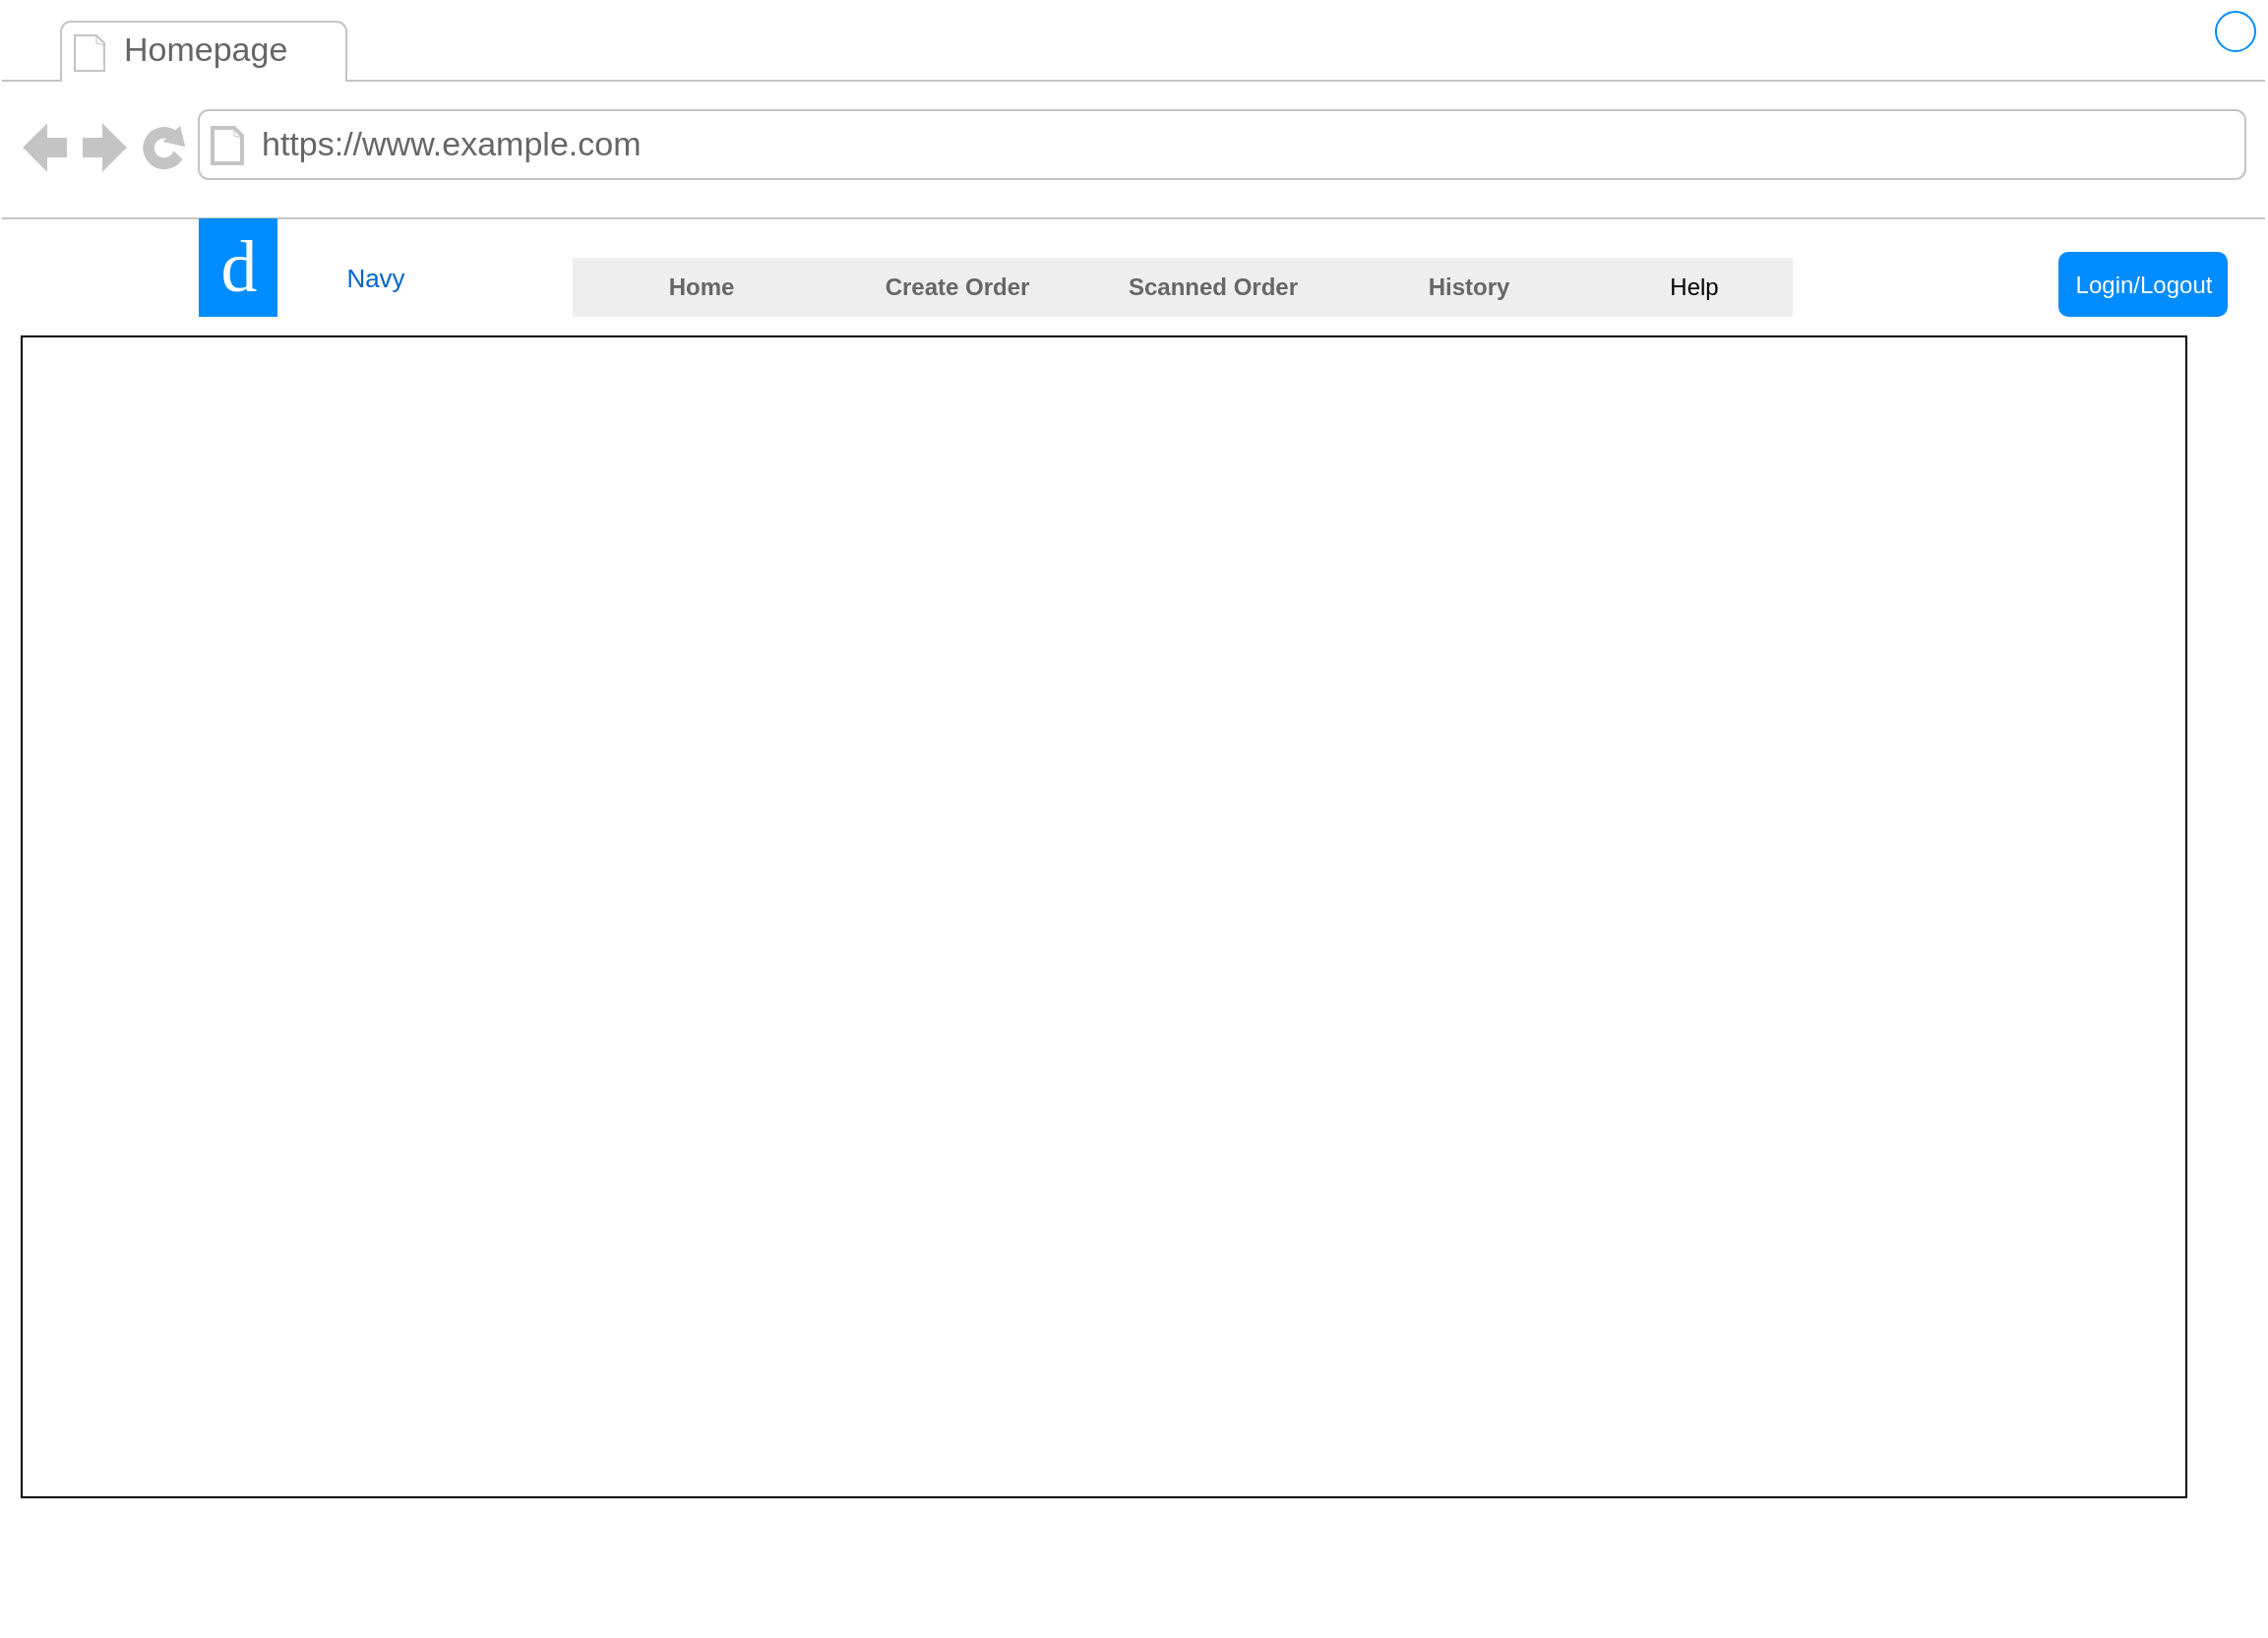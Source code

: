 <mxfile version="14.7.6" type="github" pages="6">
  <diagram id="piDafpqhtRUU5qUU-vj8" name="Homepage">
    <mxGraphModel dx="2066" dy="1154" grid="1" gridSize="10" guides="1" tooltips="1" connect="1" arrows="1" fold="1" page="1" pageScale="1" pageWidth="827" pageHeight="1169" math="0" shadow="0">
      <root>
        <mxCell id="0" />
        <mxCell id="1" parent="0" />
        <mxCell id="8962rQQDY3VNNf6We3Pp-1" value="" style="strokeWidth=1;shadow=0;dashed=0;align=center;html=1;shape=mxgraph.mockup.containers.browserWindow;rSize=0;strokeColor2=#008cff;strokeColor3=#c4c4c4;mainText=,;recursiveResize=0;strokeColor=#FFFFFF;fontColor=#FFFFFF;" parent="1" vertex="1">
          <mxGeometry x="10" y="20" width="1150" height="830" as="geometry" />
        </mxCell>
        <mxCell id="oxoBNMDl2qT9cO-yCX95-5" value="" style="rounded=0;whiteSpace=wrap;html=1;fillColor=none;" vertex="1" parent="8962rQQDY3VNNf6We3Pp-1">
          <mxGeometry x="10" y="170" width="1100" height="590" as="geometry" />
        </mxCell>
        <mxCell id="8962rQQDY3VNNf6We3Pp-2" value="Homepage" style="strokeWidth=1;shadow=0;dashed=0;align=center;html=1;shape=mxgraph.mockup.containers.anchor;fontSize=17;fontColor=#666666;align=left;" parent="8962rQQDY3VNNf6We3Pp-1" vertex="1">
          <mxGeometry x="60" y="12" width="110" height="26" as="geometry" />
        </mxCell>
        <mxCell id="8962rQQDY3VNNf6We3Pp-3" value="https://www.example.com" style="strokeWidth=1;shadow=0;dashed=0;align=center;html=1;shape=mxgraph.mockup.containers.anchor;rSize=0;fontSize=17;fontColor=#666666;align=left;" parent="8962rQQDY3VNNf6We3Pp-1" vertex="1">
          <mxGeometry x="130" y="60" width="250" height="26" as="geometry" />
        </mxCell>
        <mxCell id="8962rQQDY3VNNf6We3Pp-14" value="Login/Logout" style="rounded=1;align=center;strokeColor=none;html=1;fontColor=#ffffff;fontSize=12;fillColor=#008CFF;" parent="8962rQQDY3VNNf6We3Pp-1" vertex="1">
          <mxGeometry x="1045" y="127" width="86" height="33" as="geometry" />
        </mxCell>
        <mxCell id="8962rQQDY3VNNf6We3Pp-16" value="Navy" style="text;html=1;strokeColor=none;fillColor=none;align=center;verticalAlign=middle;whiteSpace=wrap;rounded=0;fontSize=13;fontColor=#0066CC;" parent="8962rQQDY3VNNf6We3Pp-1" vertex="1">
          <mxGeometry x="140" y="130" width="100" height="20" as="geometry" />
        </mxCell>
        <mxCell id="seymav8gBYocV3_De4xC-2" value="d" style="text;html=1;align=center;verticalAlign=middle;resizable=0;points=[];autosize=1;fontSize=37;fontFamily=Tahoma;fillColor=#008CFF;fontColor=#FFFFFF;" parent="8962rQQDY3VNNf6We3Pp-1" vertex="1">
          <mxGeometry x="100" y="110" width="40" height="50" as="geometry" />
        </mxCell>
        <mxCell id="oxoBNMDl2qT9cO-yCX95-4" value="" style="shape=image;html=1;verticalAlign=top;verticalLabelPosition=bottom;labelBackgroundColor=#ffffff;imageAspect=0;aspect=fixed;image=https://cdn1.iconfinder.com/data/icons/ios-11-glyphs/30/qr_code-128.png" vertex="1" parent="8962rQQDY3VNNf6We3Pp-1">
          <mxGeometry x="345" y="220" width="460" height="460" as="geometry" />
        </mxCell>
        <mxCell id="BdVH3W4NMXDDYTGHT0NP-5" value="Help" style="rounded=0;whiteSpace=wrap;html=1;fontColor=#000000;fillColor=#EEEEEE;strokeColor=none;" vertex="1" parent="8962rQQDY3VNNf6We3Pp-1">
          <mxGeometry x="810" y="130" width="100" height="30" as="geometry" />
        </mxCell>
        <mxCell id="NPCmjmJk5aaNpbDx5N5E-20" value="" style="strokeWidth=1;html=1;shadow=0;dashed=0;shape=mxgraph.android.rrect;rSize=0;fillColor=#eeeeee;strokeColor=none;" vertex="1" parent="1">
          <mxGeometry x="300" y="150" width="520" height="30" as="geometry" />
        </mxCell>
        <mxCell id="NPCmjmJk5aaNpbDx5N5E-21" value="Home" style="strokeWidth=1;html=1;shadow=0;dashed=0;shape=mxgraph.android.anchor;fontStyle=1;fontColor=#666666;" vertex="1" parent="NPCmjmJk5aaNpbDx5N5E-20">
          <mxGeometry width="130" height="30" as="geometry" />
        </mxCell>
        <mxCell id="NPCmjmJk5aaNpbDx5N5E-24" value="Scanned Order" style="strokeWidth=1;html=1;shadow=0;dashed=0;shape=mxgraph.android.anchor;fontStyle=1;fontColor=#666666;" vertex="1" parent="NPCmjmJk5aaNpbDx5N5E-20">
          <mxGeometry x="260" width="130" height="30" as="geometry" />
        </mxCell>
        <mxCell id="NPCmjmJk5aaNpbDx5N5E-25" value="History" style="strokeWidth=1;html=1;shadow=0;dashed=0;shape=mxgraph.android.anchor;fontStyle=1;fontColor=#666666;" vertex="1" parent="NPCmjmJk5aaNpbDx5N5E-20">
          <mxGeometry x="390" width="130" height="30" as="geometry" />
        </mxCell>
        <mxCell id="NPCmjmJk5aaNpbDx5N5E-28" value="Create Order" style="strokeWidth=1;html=1;shadow=0;dashed=0;shape=mxgraph.android.anchor;fontStyle=1;fontColor=#666666;" vertex="1" parent="NPCmjmJk5aaNpbDx5N5E-20">
          <mxGeometry x="130" width="130" height="30" as="geometry" />
        </mxCell>
      </root>
    </mxGraphModel>
  </diagram>
  <diagram id="sODP7Z01xXQHnHEM5poL" name="Order Form">
    <mxGraphModel dx="2066" dy="1154" grid="1" gridSize="10" guides="1" tooltips="1" connect="1" arrows="1" fold="1" page="1" pageScale="1" pageWidth="827" pageHeight="1169" math="0" shadow="0">
      <root>
        <mxCell id="1aRGjOs07XrOJyvaGJ07-0" />
        <mxCell id="1aRGjOs07XrOJyvaGJ07-1" parent="1aRGjOs07XrOJyvaGJ07-0" />
        <mxCell id="txpYyNO234JPbyZdmjGg-0" value="" style="strokeWidth=1;shadow=0;dashed=0;align=center;html=1;shape=mxgraph.mockup.containers.browserWindow;rSize=0;strokeColor2=#008cff;strokeColor3=#c4c4c4;mainText=,;recursiveResize=0;strokeColor=#FFFFFF;fontColor=#FFFFFF;" vertex="1" parent="1aRGjOs07XrOJyvaGJ07-1">
          <mxGeometry x="10" y="20" width="1150" height="1110" as="geometry" />
        </mxCell>
        <mxCell id="txpYyNO234JPbyZdmjGg-1" value="" style="rounded=0;whiteSpace=wrap;html=1;fillColor=none;" vertex="1" parent="txpYyNO234JPbyZdmjGg-0">
          <mxGeometry x="10" y="170" width="1100" height="900" as="geometry" />
        </mxCell>
        <mxCell id="txpYyNO234JPbyZdmjGg-2" value="Homepage" style="strokeWidth=1;shadow=0;dashed=0;align=center;html=1;shape=mxgraph.mockup.containers.anchor;fontSize=17;fontColor=#666666;align=left;" vertex="1" parent="txpYyNO234JPbyZdmjGg-0">
          <mxGeometry x="60" y="12" width="110" height="26" as="geometry" />
        </mxCell>
        <mxCell id="txpYyNO234JPbyZdmjGg-3" value="https://www.example.com" style="strokeWidth=1;shadow=0;dashed=0;align=center;html=1;shape=mxgraph.mockup.containers.anchor;rSize=0;fontSize=17;fontColor=#666666;align=left;" vertex="1" parent="txpYyNO234JPbyZdmjGg-0">
          <mxGeometry x="130" y="60" width="250" height="26" as="geometry" />
        </mxCell>
        <mxCell id="txpYyNO234JPbyZdmjGg-4" value="Login/Logout" style="rounded=1;align=center;strokeColor=none;html=1;fontColor=#ffffff;fontSize=12;fillColor=#008CFF;" vertex="1" parent="txpYyNO234JPbyZdmjGg-0">
          <mxGeometry x="1045" y="127" width="86" height="33" as="geometry" />
        </mxCell>
        <mxCell id="txpYyNO234JPbyZdmjGg-5" value="Navy" style="text;html=1;strokeColor=none;fillColor=none;align=center;verticalAlign=middle;whiteSpace=wrap;rounded=0;fontSize=13;fontColor=#0066CC;" vertex="1" parent="txpYyNO234JPbyZdmjGg-0">
          <mxGeometry x="140" y="130" width="100" height="20" as="geometry" />
        </mxCell>
        <mxCell id="txpYyNO234JPbyZdmjGg-6" value="d" style="text;html=1;align=center;verticalAlign=middle;resizable=0;points=[];autosize=1;fontSize=37;fontFamily=Tahoma;fillColor=#008CFF;fontColor=#FFFFFF;" vertex="1" parent="txpYyNO234JPbyZdmjGg-0">
          <mxGeometry x="100" y="110" width="40" height="50" as="geometry" />
        </mxCell>
        <mxCell id="txpYyNO234JPbyZdmjGg-8" value="Help" style="rounded=0;whiteSpace=wrap;html=1;fontColor=#000000;fillColor=#EEEEEE;strokeColor=none;" vertex="1" parent="txpYyNO234JPbyZdmjGg-0">
          <mxGeometry x="810" y="130" width="100" height="30" as="geometry" />
        </mxCell>
        <mxCell id="txpYyNO234JPbyZdmjGg-14" value="Destination" style="fillColor=none;strokeColor=none;align=left;fontSize=14;fontColor=#000000;" vertex="1" parent="txpYyNO234JPbyZdmjGg-0">
          <mxGeometry x="140" y="290" width="260" height="40" as="geometry" />
        </mxCell>
        <mxCell id="txpYyNO234JPbyZdmjGg-16" value="Order Recipient" style="fillColor=none;strokeColor=none;align=left;fontSize=14;fontColor=#000000;" vertex="1" parent="txpYyNO234JPbyZdmjGg-0">
          <mxGeometry width="260" height="40" relative="1" as="geometry">
            <mxPoint x="140" y="370" as="offset" />
          </mxGeometry>
        </mxCell>
        <mxCell id="txpYyNO234JPbyZdmjGg-17" value="Rank, Name (preset)" style="html=1;shadow=0;dashed=0;shape=mxgraph.bootstrap.rrect;rSize=5;fillColor=none;strokeColor=#999999;align=left;spacing=15;fontSize=14;fontColor=#6C767D;" vertex="1" parent="txpYyNO234JPbyZdmjGg-0">
          <mxGeometry width="800" height="30" relative="1" as="geometry">
            <mxPoint x="140" y="410" as="offset" />
          </mxGeometry>
        </mxCell>
        <mxCell id="txpYyNO234JPbyZdmjGg-28" value="Contents" style="fillColor=none;strokeColor=none;align=left;fontSize=14;fontColor=#000000;" vertex="1" parent="txpYyNO234JPbyZdmjGg-0">
          <mxGeometry width="260" height="40" relative="1" as="geometry">
            <mxPoint x="140" y="450" as="offset" />
          </mxGeometry>
        </mxCell>
        <mxCell id="txpYyNO234JPbyZdmjGg-29" value="- Contents&lt;br&gt;- Contents&lt;br&gt;- Contents" style="html=1;shadow=0;dashed=0;shape=mxgraph.bootstrap.rrect;rSize=5;fillColor=none;strokeColor=#999999;align=left;spacing=15;fontSize=14;fontColor=#6C767D;" vertex="1" parent="txpYyNO234JPbyZdmjGg-0">
          <mxGeometry width="800" height="90" relative="1" as="geometry">
            <mxPoint x="140" y="490" as="offset" />
          </mxGeometry>
        </mxCell>
        <mxCell id="txpYyNO234JPbyZdmjGg-30" value="Order Form" style="text;html=1;strokeColor=none;fillColor=none;align=center;verticalAlign=middle;whiteSpace=wrap;rounded=0;fontColor=#000000;fontSize=48;" vertex="1" parent="txpYyNO234JPbyZdmjGg-0">
          <mxGeometry x="390" y="200" width="370" height="60" as="geometry" />
        </mxCell>
        <mxCell id="txpYyNO234JPbyZdmjGg-33" value="Base Name Dropdown" style="rounded=1;fillColor=#F1F2F4;strokeColor=none;html=1;fontColor=#596780;align=left;fontSize=12;spacingLeft=10" vertex="1" parent="txpYyNO234JPbyZdmjGg-0">
          <mxGeometry x="140" y="330" width="800" height="33" as="geometry" />
        </mxCell>
        <mxCell id="txpYyNO234JPbyZdmjGg-34" value="" style="shape=triangle;direction=south;fillColor=#596780;strokeColor=none;html=1" vertex="1" parent="txpYyNO234JPbyZdmjGg-33">
          <mxGeometry x="1" y="0.5" width="12" height="6" relative="1" as="geometry">
            <mxPoint x="-20" y="-3" as="offset" />
          </mxGeometry>
        </mxCell>
        <mxCell id="I3p8gIXxCUTv1_TcTLxq-0" value="Notes" style="fillColor=none;strokeColor=none;align=left;fontSize=14;fontColor=#000000;" vertex="1" parent="txpYyNO234JPbyZdmjGg-0">
          <mxGeometry x="140" y="580" width="260" height="40" as="geometry" />
        </mxCell>
        <mxCell id="I3p8gIXxCUTv1_TcTLxq-1" value="Allergy info" style="html=1;shadow=0;dashed=0;shape=mxgraph.bootstrap.rrect;rSize=5;fillColor=none;strokeColor=#999999;align=left;spacing=15;fontSize=14;fontColor=#6C767D;" vertex="1" parent="txpYyNO234JPbyZdmjGg-0">
          <mxGeometry x="140" y="620" width="800" height="90" as="geometry" />
        </mxCell>
        <mxCell id="txpYyNO234JPbyZdmjGg-36" value="Cancel" style="rounded=1;html=1;shadow=0;dashed=0;whiteSpace=wrap;fontSize=10;fillColor=#E6E6E6;align=center;strokeColor=#B3B3B3;fontColor=#333333;" vertex="1" parent="txpYyNO234JPbyZdmjGg-0">
          <mxGeometry x="559" y="750" width="105.5" height="50" as="geometry" />
        </mxCell>
        <mxCell id="txpYyNO234JPbyZdmjGg-35" value="Submit" style="rounded=1;html=1;shadow=0;dashed=0;whiteSpace=wrap;fontSize=10;fillColor=#666666;align=center;strokeColor=#4D4D4D;fontColor=#ffffff;" vertex="1" parent="txpYyNO234JPbyZdmjGg-0">
          <mxGeometry x="360" y="750" width="105.5" height="50" as="geometry" />
        </mxCell>
        <mxCell id="txpYyNO234JPbyZdmjGg-9" value="" style="strokeWidth=1;html=1;shadow=0;dashed=0;shape=mxgraph.android.rrect;rSize=0;fillColor=#eeeeee;strokeColor=none;" vertex="1" parent="1aRGjOs07XrOJyvaGJ07-1">
          <mxGeometry x="300" y="150" width="520" height="30" as="geometry" />
        </mxCell>
        <mxCell id="txpYyNO234JPbyZdmjGg-10" value="Home" style="strokeWidth=1;html=1;shadow=0;dashed=0;shape=mxgraph.android.anchor;fontStyle=1;fontColor=#666666;" vertex="1" parent="txpYyNO234JPbyZdmjGg-9">
          <mxGeometry width="130" height="30" as="geometry" />
        </mxCell>
        <mxCell id="txpYyNO234JPbyZdmjGg-11" value="Scanned Order" style="strokeWidth=1;html=1;shadow=0;dashed=0;shape=mxgraph.android.anchor;fontStyle=1;fontColor=#666666;" vertex="1" parent="txpYyNO234JPbyZdmjGg-9">
          <mxGeometry x="260" width="130" height="30" as="geometry" />
        </mxCell>
        <mxCell id="txpYyNO234JPbyZdmjGg-12" value="History" style="strokeWidth=1;html=1;shadow=0;dashed=0;shape=mxgraph.android.anchor;fontStyle=1;fontColor=#666666;" vertex="1" parent="txpYyNO234JPbyZdmjGg-9">
          <mxGeometry x="390" width="130" height="30" as="geometry" />
        </mxCell>
        <mxCell id="txpYyNO234JPbyZdmjGg-13" value="Create Order" style="strokeWidth=1;html=1;shadow=0;dashed=0;shape=mxgraph.android.anchor;fontStyle=1;fontColor=#666666;" vertex="1" parent="txpYyNO234JPbyZdmjGg-9">
          <mxGeometry x="130" width="130" height="30" as="geometry" />
        </mxCell>
      </root>
    </mxGraphModel>
  </diagram>
  <diagram id="_dN9YR2VzLGC8Bl7S8WI" name="Scanner Order">
    <mxGraphModel dx="2066" dy="1154" grid="1" gridSize="10" guides="1" tooltips="1" connect="1" arrows="1" fold="1" page="1" pageScale="1" pageWidth="827" pageHeight="1169" math="0" shadow="0">
      <root>
        <mxCell id="YTBq4_NfbmvZNnt-2VEM-0" />
        <mxCell id="YTBq4_NfbmvZNnt-2VEM-1" parent="YTBq4_NfbmvZNnt-2VEM-0" />
        <mxCell id="xfCTFCL49uDWk8NZ4CjV-0" value="" style="strokeWidth=1;shadow=0;dashed=0;align=center;html=1;shape=mxgraph.mockup.containers.browserWindow;rSize=0;strokeColor2=#008cff;strokeColor3=#c4c4c4;mainText=,;recursiveResize=0;strokeColor=#FFFFFF;fontColor=#FFFFFF;" vertex="1" parent="YTBq4_NfbmvZNnt-2VEM-1">
          <mxGeometry x="10" y="20" width="1150" height="1410" as="geometry" />
        </mxCell>
        <mxCell id="xfCTFCL49uDWk8NZ4CjV-1" value="" style="rounded=0;whiteSpace=wrap;html=1;fillColor=none;" vertex="1" parent="xfCTFCL49uDWk8NZ4CjV-0">
          <mxGeometry x="10" y="170" width="1100" height="1050" as="geometry" />
        </mxCell>
        <mxCell id="xfCTFCL49uDWk8NZ4CjV-2" value="Homepage" style="strokeWidth=1;shadow=0;dashed=0;align=center;html=1;shape=mxgraph.mockup.containers.anchor;fontSize=17;fontColor=#666666;align=left;" vertex="1" parent="xfCTFCL49uDWk8NZ4CjV-0">
          <mxGeometry x="60" y="12" width="110" height="26" as="geometry" />
        </mxCell>
        <mxCell id="xfCTFCL49uDWk8NZ4CjV-3" value="https://www.example.com" style="strokeWidth=1;shadow=0;dashed=0;align=center;html=1;shape=mxgraph.mockup.containers.anchor;rSize=0;fontSize=17;fontColor=#666666;align=left;" vertex="1" parent="xfCTFCL49uDWk8NZ4CjV-0">
          <mxGeometry x="130" y="60" width="250" height="26" as="geometry" />
        </mxCell>
        <mxCell id="xfCTFCL49uDWk8NZ4CjV-4" value="Login/Logout" style="rounded=1;align=center;strokeColor=none;html=1;fontColor=#ffffff;fontSize=12;fillColor=#008CFF;" vertex="1" parent="xfCTFCL49uDWk8NZ4CjV-0">
          <mxGeometry x="1045" y="127" width="86" height="33" as="geometry" />
        </mxCell>
        <mxCell id="xfCTFCL49uDWk8NZ4CjV-5" value="Navy" style="text;html=1;strokeColor=none;fillColor=none;align=center;verticalAlign=middle;whiteSpace=wrap;rounded=0;fontSize=13;fontColor=#0066CC;" vertex="1" parent="xfCTFCL49uDWk8NZ4CjV-0">
          <mxGeometry x="140" y="130" width="100" height="20" as="geometry" />
        </mxCell>
        <mxCell id="xfCTFCL49uDWk8NZ4CjV-6" value="d" style="text;html=1;align=center;verticalAlign=middle;resizable=0;points=[];autosize=1;fontSize=37;fontFamily=Tahoma;fillColor=#008CFF;fontColor=#FFFFFF;" vertex="1" parent="xfCTFCL49uDWk8NZ4CjV-0">
          <mxGeometry x="100" y="110" width="40" height="50" as="geometry" />
        </mxCell>
        <mxCell id="xfCTFCL49uDWk8NZ4CjV-7" value="Help" style="rounded=0;whiteSpace=wrap;html=1;fontColor=#000000;fillColor=#EEEEEE;strokeColor=none;" vertex="1" parent="xfCTFCL49uDWk8NZ4CjV-0">
          <mxGeometry x="810" y="130" width="100" height="30" as="geometry" />
        </mxCell>
        <mxCell id="xfCTFCL49uDWk8NZ4CjV-11" value="Contents" style="fillColor=none;strokeColor=none;align=left;fontSize=14;fontColor=#000000;" vertex="1" parent="xfCTFCL49uDWk8NZ4CjV-0">
          <mxGeometry width="260" height="40" relative="1" as="geometry">
            <mxPoint x="140" y="820" as="offset" />
          </mxGeometry>
        </mxCell>
        <mxCell id="xfCTFCL49uDWk8NZ4CjV-12" value="- Contents&lt;br&gt;- Contents&lt;br&gt;- Contents" style="html=1;shadow=0;dashed=0;shape=mxgraph.bootstrap.rrect;rSize=5;fillColor=none;strokeColor=#999999;align=left;spacing=15;fontSize=14;fontColor=#6C767D;" vertex="1" parent="xfCTFCL49uDWk8NZ4CjV-0">
          <mxGeometry width="800" height="90" relative="1" as="geometry">
            <mxPoint x="140" y="860" as="offset" />
          </mxGeometry>
        </mxCell>
        <mxCell id="xfCTFCL49uDWk8NZ4CjV-13" value="Order: Order ID&amp;nbsp;" style="text;html=1;strokeColor=none;fillColor=none;align=center;verticalAlign=middle;whiteSpace=wrap;rounded=0;fontColor=#000000;fontSize=48;" vertex="1" parent="xfCTFCL49uDWk8NZ4CjV-0">
          <mxGeometry x="390" y="200" width="370" height="60" as="geometry" />
        </mxCell>
        <mxCell id="xfCTFCL49uDWk8NZ4CjV-16" value="Notes" style="fillColor=none;strokeColor=none;align=left;fontSize=14;fontColor=#000000;" vertex="1" parent="xfCTFCL49uDWk8NZ4CjV-0">
          <mxGeometry x="140" y="950" width="260" height="40" as="geometry" />
        </mxCell>
        <mxCell id="xfCTFCL49uDWk8NZ4CjV-17" value="Allergy info" style="html=1;shadow=0;dashed=0;shape=mxgraph.bootstrap.rrect;rSize=5;fillColor=none;strokeColor=#999999;align=left;spacing=15;fontSize=14;fontColor=#6C767D;" vertex="1" parent="xfCTFCL49uDWk8NZ4CjV-0">
          <mxGeometry x="140" y="990" width="800" height="90" as="geometry" />
        </mxCell>
        <mxCell id="xfCTFCL49uDWk8NZ4CjV-18" value="Cancel" style="rounded=1;html=1;shadow=0;dashed=0;whiteSpace=wrap;fontSize=10;fillColor=#E6E6E6;align=center;strokeColor=#B3B3B3;fontColor=#333333;" vertex="1" parent="xfCTFCL49uDWk8NZ4CjV-0">
          <mxGeometry x="559" y="1120" width="105.5" height="50" as="geometry" />
        </mxCell>
        <mxCell id="xfCTFCL49uDWk8NZ4CjV-19" value="Submit" style="rounded=1;html=1;shadow=0;dashed=0;whiteSpace=wrap;fontSize=10;fillColor=#666666;align=center;strokeColor=#4D4D4D;fontColor=#ffffff;" vertex="1" parent="xfCTFCL49uDWk8NZ4CjV-0">
          <mxGeometry x="360" y="1120" width="105.5" height="50" as="geometry" />
        </mxCell>
        <mxCell id="xfCTFCL49uDWk8NZ4CjV-8" value="Destination" style="fillColor=none;strokeColor=none;align=left;fontSize=14;fontColor=#000000;" vertex="1" parent="xfCTFCL49uDWk8NZ4CjV-0">
          <mxGeometry x="140" y="380" width="260" height="40" as="geometry" />
        </mxCell>
        <mxCell id="xfCTFCL49uDWk8NZ4CjV-14" value="Base Name Dropdown" style="rounded=1;fillColor=#F1F2F4;strokeColor=none;html=1;fontColor=#596780;align=left;fontSize=12;spacingLeft=10" vertex="1" parent="xfCTFCL49uDWk8NZ4CjV-0">
          <mxGeometry x="140" y="420" width="800" height="33" as="geometry" />
        </mxCell>
        <mxCell id="xfCTFCL49uDWk8NZ4CjV-15" value="" style="shape=triangle;direction=south;fillColor=#596780;strokeColor=none;html=1" vertex="1" parent="xfCTFCL49uDWk8NZ4CjV-14">
          <mxGeometry x="1" y="0.5" width="12" height="6" relative="1" as="geometry">
            <mxPoint x="-20" y="-3" as="offset" />
          </mxGeometry>
        </mxCell>
        <mxCell id="xfCTFCL49uDWk8NZ4CjV-9" value="Order Recipient" style="fillColor=none;strokeColor=none;align=left;fontSize=14;fontColor=#000000;" vertex="1" parent="xfCTFCL49uDWk8NZ4CjV-0">
          <mxGeometry width="260" height="40" relative="1" as="geometry">
            <mxPoint x="140" y="460" as="offset" />
          </mxGeometry>
        </mxCell>
        <mxCell id="xfCTFCL49uDWk8NZ4CjV-10" value="Rank, Name (preset)" style="html=1;shadow=0;dashed=0;shape=mxgraph.bootstrap.rrect;rSize=5;fillColor=none;strokeColor=#999999;align=left;spacing=15;fontSize=14;fontColor=#6C767D;" vertex="1" parent="xfCTFCL49uDWk8NZ4CjV-0">
          <mxGeometry width="800" height="30" relative="1" as="geometry">
            <mxPoint x="140" y="500" as="offset" />
          </mxGeometry>
        </mxCell>
        <mxCell id="-uKsAhgZhSgZw6eRtEcV-0" value="Order Shipped" style="fillColor=none;strokeColor=none;align=left;fontSize=14;fontColor=#000000;" vertex="1" parent="xfCTFCL49uDWk8NZ4CjV-0">
          <mxGeometry x="140" y="600" width="260" height="40" as="geometry" />
        </mxCell>
        <mxCell id="xfCTFCL49uDWk8NZ4CjV-25" value="Order Date" style="fillColor=none;strokeColor=none;align=left;fontSize=14;fontColor=#000000;" vertex="1" parent="xfCTFCL49uDWk8NZ4CjV-0">
          <mxGeometry x="140" y="540" width="260" height="40" as="geometry" />
        </mxCell>
        <UserObject label="%date{ddd mmm dd yyyy HH:MM:ss}%" placeholders="1" id="xfCTFCL49uDWk8NZ4CjV-27">
          <mxCell style="text;html=1;strokeColor=none;fillColor=none;align=center;verticalAlign=middle;whiteSpace=wrap;overflow=hidden;fontSize=14;fontColor=#000000;" vertex="1" parent="xfCTFCL49uDWk8NZ4CjV-0">
            <mxGeometry x="140" y="570" width="170" height="30" as="geometry" />
          </mxCell>
        </UserObject>
        <UserObject label="%date{ddd mmm dd yyyy HH:MM:ss}%" placeholders="1" id="-uKsAhgZhSgZw6eRtEcV-1">
          <mxCell style="text;html=1;strokeColor=none;fillColor=none;align=center;verticalAlign=middle;whiteSpace=wrap;overflow=hidden;fontSize=14;fontColor=#000000;" vertex="1" parent="xfCTFCL49uDWk8NZ4CjV-0">
            <mxGeometry x="140" y="630" width="170" height="30" as="geometry" />
          </mxCell>
        </UserObject>
        <mxCell id="-uKsAhgZhSgZw6eRtEcV-4" value="Order Driver" style="fillColor=none;strokeColor=none;align=left;fontSize=14;fontColor=#000000;" vertex="1" parent="xfCTFCL49uDWk8NZ4CjV-0">
          <mxGeometry x="140" y="660" width="260" height="40" as="geometry" />
        </mxCell>
        <mxCell id="-uKsAhgZhSgZw6eRtEcV-5" value="Rank, Name (preset)" style="html=1;shadow=0;dashed=0;shape=mxgraph.bootstrap.rrect;rSize=5;fillColor=none;strokeColor=#999999;align=left;spacing=15;fontSize=14;fontColor=#6C767D;" vertex="1" parent="xfCTFCL49uDWk8NZ4CjV-0">
          <mxGeometry x="140" y="700" width="800" height="30" as="geometry" />
        </mxCell>
        <mxCell id="-uKsAhgZhSgZw6eRtEcV-8" value="" style="group" vertex="1" connectable="0" parent="xfCTFCL49uDWk8NZ4CjV-0">
          <mxGeometry x="140" y="740" width="800" height="70" as="geometry" />
        </mxCell>
        <mxCell id="-uKsAhgZhSgZw6eRtEcV-7" value="Rank, Name (preset)" style="html=1;shadow=0;dashed=0;shape=mxgraph.bootstrap.rrect;rSize=5;fillColor=none;strokeColor=#999999;align=left;spacing=15;fontSize=14;fontColor=#6C767D;" vertex="1" parent="-uKsAhgZhSgZw6eRtEcV-8">
          <mxGeometry y="40" width="800" height="30" as="geometry" />
        </mxCell>
        <mxCell id="-uKsAhgZhSgZw6eRtEcV-6" value="Order Packer" style="fillColor=none;strokeColor=none;align=left;fontSize=14;fontColor=#000000;" vertex="1" parent="-uKsAhgZhSgZw6eRtEcV-8">
          <mxGeometry width="260" height="40" as="geometry" />
        </mxCell>
        <mxCell id="-uKsAhgZhSgZw6eRtEcV-9" value="" style="group" vertex="1" connectable="0" parent="xfCTFCL49uDWk8NZ4CjV-0">
          <mxGeometry x="140" y="310" width="800" height="70" as="geometry" />
        </mxCell>
        <mxCell id="-uKsAhgZhSgZw6eRtEcV-10" value="Status" style="html=1;shadow=0;dashed=0;shape=mxgraph.bootstrap.rrect;rSize=5;fillColor=none;strokeColor=#999999;align=left;spacing=15;fontSize=14;fontColor=#6C767D;" vertex="1" parent="-uKsAhgZhSgZw6eRtEcV-9">
          <mxGeometry y="40" width="800" height="30" as="geometry" />
        </mxCell>
        <mxCell id="-uKsAhgZhSgZw6eRtEcV-11" value="Order Status" style="fillColor=none;strokeColor=none;align=left;fontSize=14;fontColor=#000000;" vertex="1" parent="-uKsAhgZhSgZw6eRtEcV-9">
          <mxGeometry width="260" height="40" as="geometry" />
        </mxCell>
        <mxCell id="xfCTFCL49uDWk8NZ4CjV-20" value="" style="strokeWidth=1;html=1;shadow=0;dashed=0;shape=mxgraph.android.rrect;rSize=0;fillColor=#eeeeee;strokeColor=none;" vertex="1" parent="YTBq4_NfbmvZNnt-2VEM-1">
          <mxGeometry x="300" y="150" width="520" height="30" as="geometry" />
        </mxCell>
        <mxCell id="xfCTFCL49uDWk8NZ4CjV-21" value="Home" style="strokeWidth=1;html=1;shadow=0;dashed=0;shape=mxgraph.android.anchor;fontStyle=1;fontColor=#666666;" vertex="1" parent="xfCTFCL49uDWk8NZ4CjV-20">
          <mxGeometry width="130" height="30" as="geometry" />
        </mxCell>
        <mxCell id="xfCTFCL49uDWk8NZ4CjV-22" value="Scanned Order" style="strokeWidth=1;html=1;shadow=0;dashed=0;shape=mxgraph.android.anchor;fontStyle=1;fontColor=#666666;" vertex="1" parent="xfCTFCL49uDWk8NZ4CjV-20">
          <mxGeometry x="260" width="130" height="30" as="geometry" />
        </mxCell>
        <mxCell id="xfCTFCL49uDWk8NZ4CjV-23" value="History" style="strokeWidth=1;html=1;shadow=0;dashed=0;shape=mxgraph.android.anchor;fontStyle=1;fontColor=#666666;" vertex="1" parent="xfCTFCL49uDWk8NZ4CjV-20">
          <mxGeometry x="390" width="130" height="30" as="geometry" />
        </mxCell>
        <mxCell id="xfCTFCL49uDWk8NZ4CjV-24" value="Create Order" style="strokeWidth=1;html=1;shadow=0;dashed=0;shape=mxgraph.android.anchor;fontStyle=1;fontColor=#666666;" vertex="1" parent="xfCTFCL49uDWk8NZ4CjV-20">
          <mxGeometry x="130" width="130" height="30" as="geometry" />
        </mxCell>
      </root>
    </mxGraphModel>
  </diagram>
  <diagram id="ScrbWGpFDLngSkuDm9n3" name="History">
    <mxGraphModel dx="2066" dy="1154" grid="1" gridSize="10" guides="1" tooltips="1" connect="1" arrows="1" fold="1" page="1" pageScale="1" pageWidth="827" pageHeight="1169" math="0" shadow="0">
      <root>
        <mxCell id="wfz-Boy8o7MD-WJyUTDq-0" />
        <mxCell id="wfz-Boy8o7MD-WJyUTDq-1" parent="wfz-Boy8o7MD-WJyUTDq-0" />
      </root>
    </mxGraphModel>
  </diagram>
  <diagram id="FIlHk0ztA-o0Np0L6tZ2" name="Help">
    <mxGraphModel dx="2066" dy="1154" grid="1" gridSize="10" guides="1" tooltips="1" connect="1" arrows="1" fold="1" page="1" pageScale="1" pageWidth="827" pageHeight="1169" math="0" shadow="0">
      <root>
        <mxCell id="C-z0hqbzpoXxbImOT-8w-0" />
        <mxCell id="C-z0hqbzpoXxbImOT-8w-1" parent="C-z0hqbzpoXxbImOT-8w-0" />
      </root>
    </mxGraphModel>
  </diagram>
  <diagram id="yfMzxfQNVY8Ec_oGyCfC" name="Profile">
    <mxGraphModel dx="2066" dy="1154" grid="1" gridSize="10" guides="1" tooltips="1" connect="1" arrows="1" fold="1" page="1" pageScale="1" pageWidth="827" pageHeight="1169" math="0" shadow="0">
      <root>
        <mxCell id="kaY_xF3ZtJ-0qPj2r2me-0" />
        <mxCell id="kaY_xF3ZtJ-0qPj2r2me-1" parent="kaY_xF3ZtJ-0qPj2r2me-0" />
      </root>
    </mxGraphModel>
  </diagram>
</mxfile>
